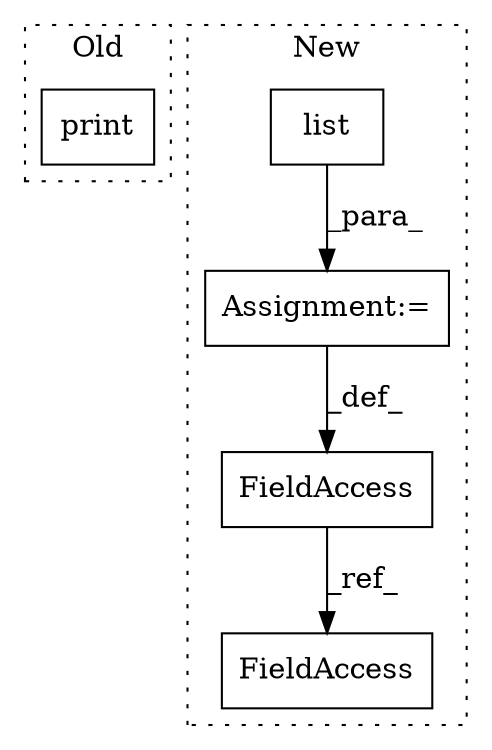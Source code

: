 digraph G {
subgraph cluster0 {
1 [label="print" a="32" s="1098,1145" l="6,1" shape="box"];
label = "Old";
style="dotted";
}
subgraph cluster1 {
2 [label="list" a="32" s="122" l="6" shape="box"];
3 [label="Assignment:=" a="7" s="121" l="1" shape="box"];
4 [label="FieldAccess" a="22" s="116" l="5" shape="box"];
5 [label="FieldAccess" a="22" s="325" l="5" shape="box"];
label = "New";
style="dotted";
}
2 -> 3 [label="_para_"];
3 -> 4 [label="_def_"];
4 -> 5 [label="_ref_"];
}